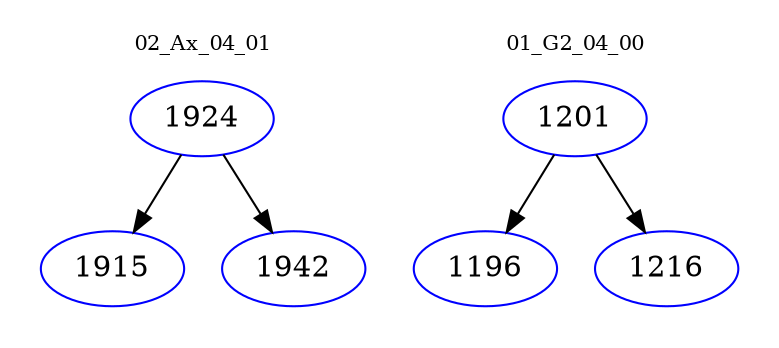 digraph{
subgraph cluster_0 {
color = white
label = "02_Ax_04_01";
fontsize=10;
T0_1924 [label="1924", color="blue"]
T0_1924 -> T0_1915 [color="black"]
T0_1915 [label="1915", color="blue"]
T0_1924 -> T0_1942 [color="black"]
T0_1942 [label="1942", color="blue"]
}
subgraph cluster_1 {
color = white
label = "01_G2_04_00";
fontsize=10;
T1_1201 [label="1201", color="blue"]
T1_1201 -> T1_1196 [color="black"]
T1_1196 [label="1196", color="blue"]
T1_1201 -> T1_1216 [color="black"]
T1_1216 [label="1216", color="blue"]
}
}
